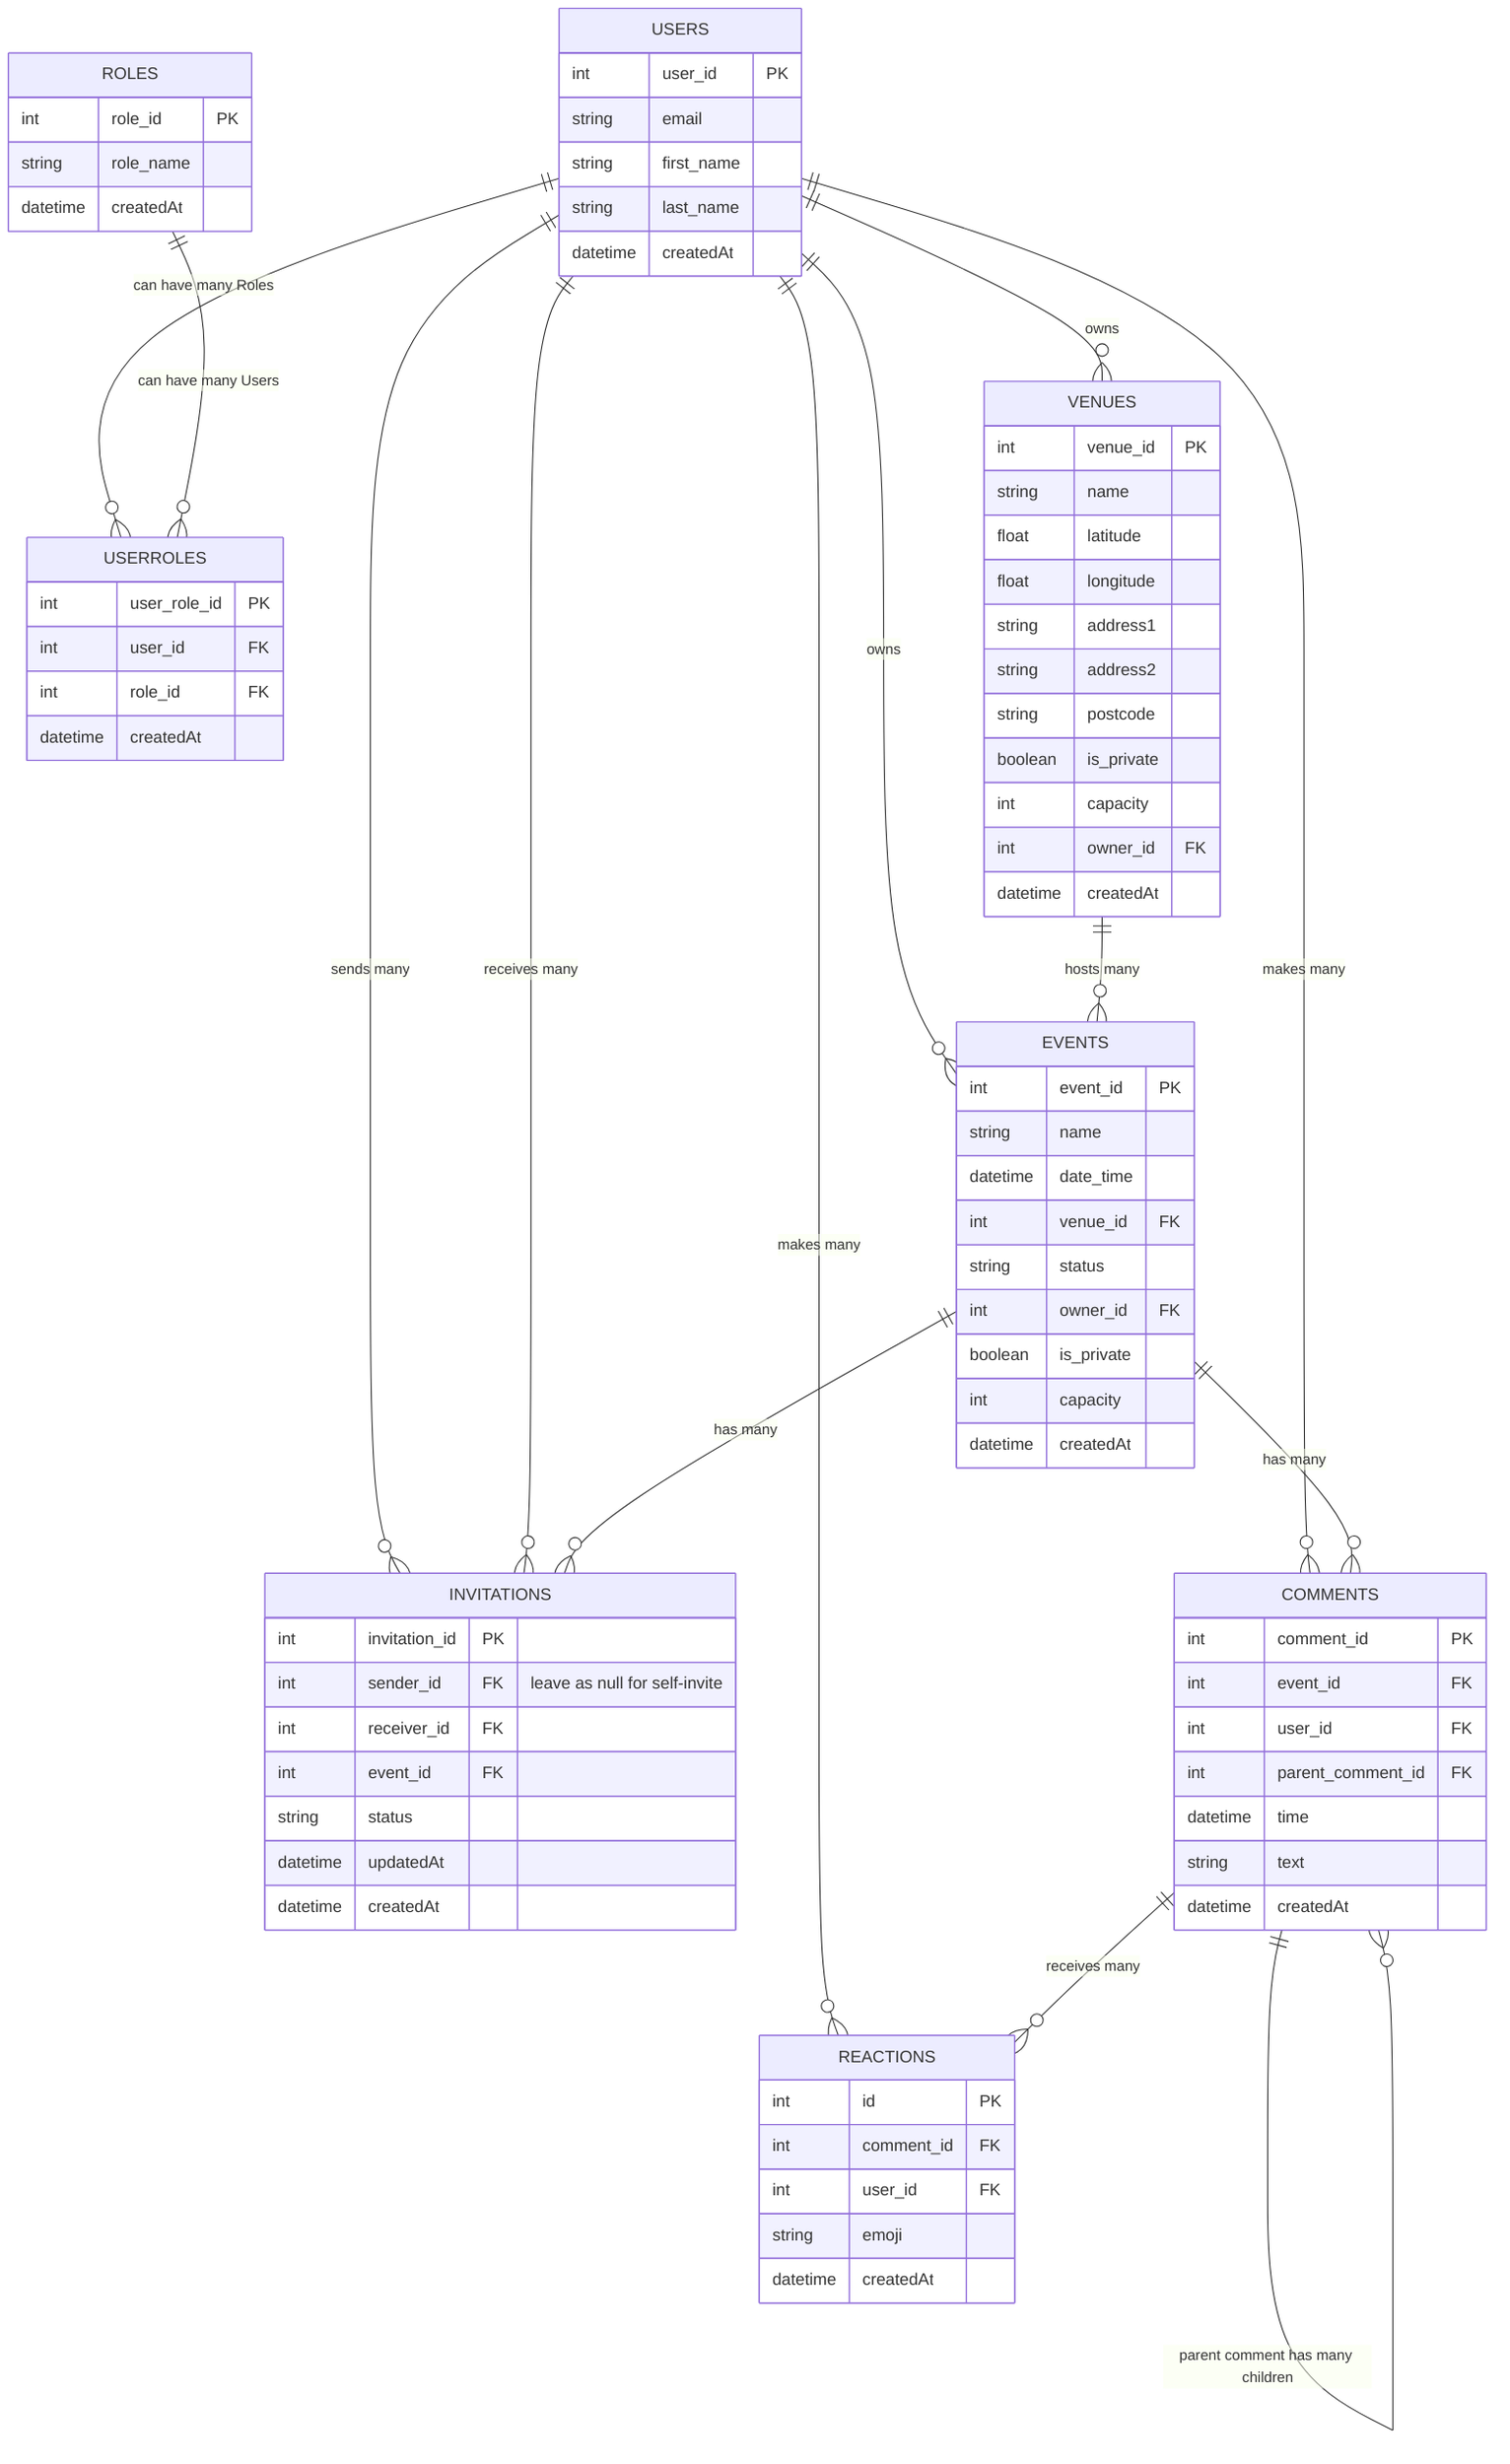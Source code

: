 erDiagram

    USERS {
        int user_id PK
        string email
        string first_name
        string last_name
        datetime createdAt
    }
    
    ROLES {
        int role_id PK
        string role_name
        datetime createdAt
    }
    
    USERROLES {
        int user_role_id PK
        int user_id FK
        int role_id FK
        datetime createdAt
    }
    
    EVENTS {
        int event_id PK
        string name
        datetime date_time
        int venue_id FK
        string status
        int owner_id FK
        boolean is_private
        int capacity
        datetime createdAt
    }
    
    VENUES {
        int venue_id PK
        string name
        float latitude
        float longitude
        string address1
        string address2
        string postcode
        boolean is_private
        int capacity
        int owner_id FK
        datetime createdAt
    }

    INVITATIONS {
        int invitation_id PK
        int sender_id FK "leave as null for self-invite"
        int receiver_id FK
        int event_id FK
        string status
        datetime updatedAt
        datetime createdAt
    }
    
    COMMENTS {
        int comment_id PK
        int event_id FK
        int user_id FK
        int parent_comment_id FK
        datetime time
        string text
        datetime createdAt
    }
    
    REACTIONS {
        int id PK
        int comment_id FK
        int user_id FK
        string emoji
        datetime createdAt
    }

    USERS ||--o{ USERROLES: "can have many Roles"
    ROLES ||--o{ USERROLES: "can have many Users"
    USERS ||--o{ EVENTS: "owns"
    USERS ||--o{ VENUES: "owns"
    USERS ||--o{ COMMENTS: "makes many"
    USERS ||--o{ REACTIONS: "makes many"
    EVENTS ||--o{ COMMENTS: "has many"
    COMMENTS ||--o{ REACTIONS: "receives many"
    COMMENTS ||--o{ COMMENTS: "parent comment has many children"
    VENUES ||--o{ EVENTS: "hosts many"
    USERS ||--o{ INVITATIONS: "sends many"
    USERS ||--o{ INVITATIONS: "receives many"
    EVENTS ||--o{ INVITATIONS: "has many"
